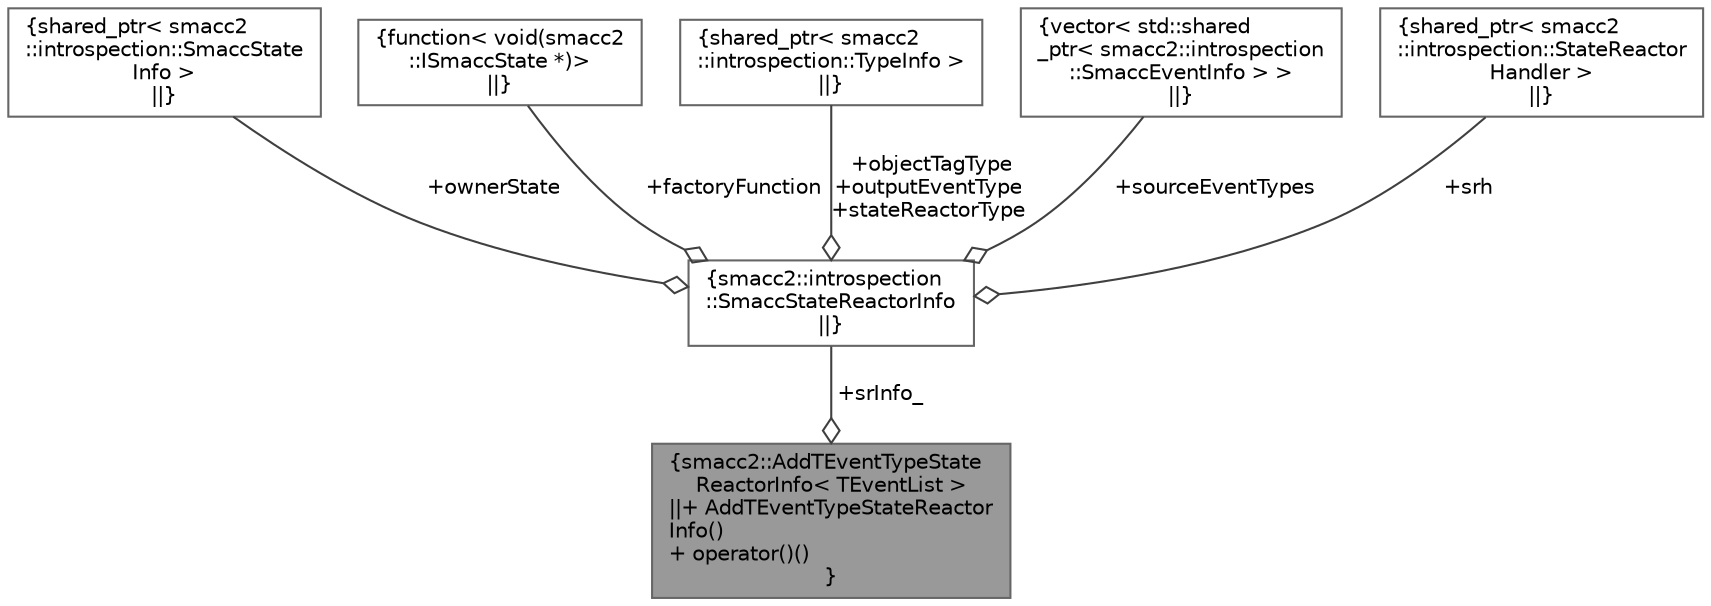digraph "smacc2::AddTEventTypeStateReactorInfo&lt; TEventList &gt;"
{
 // LATEX_PDF_SIZE
  bgcolor="transparent";
  edge [fontname=Helvetica,fontsize=10,labelfontname=Helvetica,labelfontsize=10];
  node [fontname=Helvetica,fontsize=10,shape=box,height=0.2,width=0.4];
  Node1 [label="{smacc2::AddTEventTypeState\lReactorInfo\< TEventList \>\n||+ AddTEventTypeStateReactor\lInfo()\l+ operator()()\l}",height=0.2,width=0.4,color="gray40", fillcolor="grey60", style="filled", fontcolor="black",tooltip=" "];
  Node2 -> Node1 [color="grey25",style="solid",label=" +srInfo_" ,arrowhead="odiamond"];
  Node2 [label="{smacc2::introspection\l::SmaccStateReactorInfo\n||}",height=0.2,width=0.4,color="gray40", fillcolor="white", style="filled",URL="$structsmacc2_1_1introspection_1_1SmaccStateReactorInfo.html",tooltip=" "];
  Node3 -> Node2 [color="grey25",style="solid",label=" +ownerState" ,arrowhead="odiamond"];
  Node3 [label="{shared_ptr\< smacc2\l::introspection::SmaccState\lInfo \>\n||}",height=0.2,width=0.4,color="gray40", fillcolor="white", style="filled",tooltip=" "];
  Node4 -> Node2 [color="grey25",style="solid",label=" +factoryFunction" ,arrowhead="odiamond"];
  Node4 [label="{function\< void(smacc2\l::ISmaccState *)\>\n||}",height=0.2,width=0.4,color="gray40", fillcolor="white", style="filled",tooltip=" "];
  Node5 -> Node2 [color="grey25",style="solid",label=" +objectTagType\n+outputEventType\n+stateReactorType" ,arrowhead="odiamond"];
  Node5 [label="{shared_ptr\< smacc2\l::introspection::TypeInfo \>\n||}",height=0.2,width=0.4,color="gray40", fillcolor="white", style="filled",tooltip=" "];
  Node6 -> Node2 [color="grey25",style="solid",label=" +sourceEventTypes" ,arrowhead="odiamond"];
  Node6 [label="{vector\< std::shared\l_ptr\< smacc2::introspection\l::SmaccEventInfo \> \>\n||}",height=0.2,width=0.4,color="gray40", fillcolor="white", style="filled",tooltip=" "];
  Node7 -> Node2 [color="grey25",style="solid",label=" +srh" ,arrowhead="odiamond"];
  Node7 [label="{shared_ptr\< smacc2\l::introspection::StateReactor\lHandler \>\n||}",height=0.2,width=0.4,color="gray40", fillcolor="white", style="filled",tooltip=" "];
}
